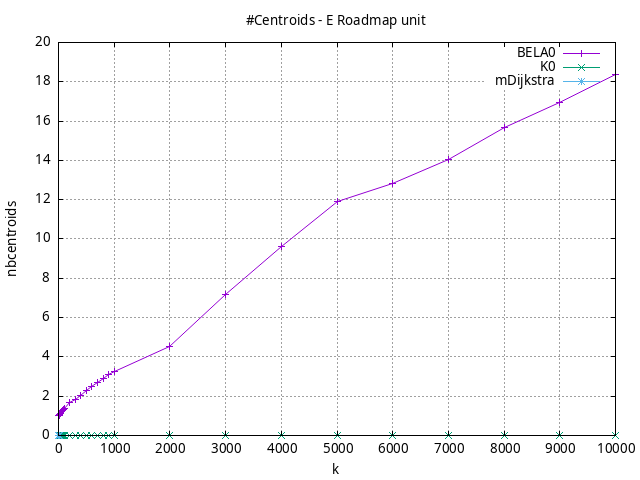 #!/usr/bin/gnuplot
# -*- coding: utf-8 -*-
#
# results/roadmap/unit/E/USA-road-d.E.brute-force.nbcentroids.gnuplot
#
# Started on 01/09/2024 14:28:47
# Author: Carlos Linares López
set grid
set xlabel "k"
set ylabel "nbcentroids"

set title "#Centroids - E Roadmap unit"

set terminal png enhanced font "Ariel,10"
set output 'USA-road-d.E.brute-force.nbcentroids.png'

plot "-" title "BELA0"      with linesp, "-" title "K0"      with linesp, "-" title "mDijkstra"      with linesp

	1 1.0
	2 1.0
	3 1.0
	4 1.0
	5 1.0
	6 1.0
	7 1.01
	8 1.01
	9 1.01
	10 1.01
	20 1.07
	30 1.1
	40 1.13
	50 1.2
	60 1.24
	70 1.26
	80 1.29
	90 1.32
	100 1.36
	200 1.66
	300 1.85
	400 2.03
	500 2.27
	600 2.49
	700 2.68
	800 2.89
	900 3.12
	1000 3.25
	2000 4.53
	3000 7.2
	4000 9.61
	5000 11.93
	6000 12.82
	7000 14.06
	8000 15.65
	9000 16.96
	10000 18.38
end
	1 0.0
	2 0.0
	3 0.0
	4 0.0
	5 0.0
	6 0.0
	7 0.0
	8 0.0
	9 0.0
	10 0.0
	20 0.0
	30 0.0
	40 0.0
	50 0.0
	60 0.0
	70 0.0
	80 0.0
	90 0.0
	100 0.0
	200 0.0
	300 0.0
	400 0.0
	500 0.0
	600 0.0
	700 0.0
	800 0.0
	900 0.0
	1000 0.0
	2000 0.0
	3000 0.0
	4000 0.0
	5000 0.0
	6000 0.0
	7000 0.0
	8000 0.0
	9000 0.0
	10000 0.0
end
	1 0.0
	2 0.0
	3 0.0
	4 0.0
	5 0.0
	6 0.0
	7 0.0
	8 0.0
	9 0.0
	10 0.0
end
